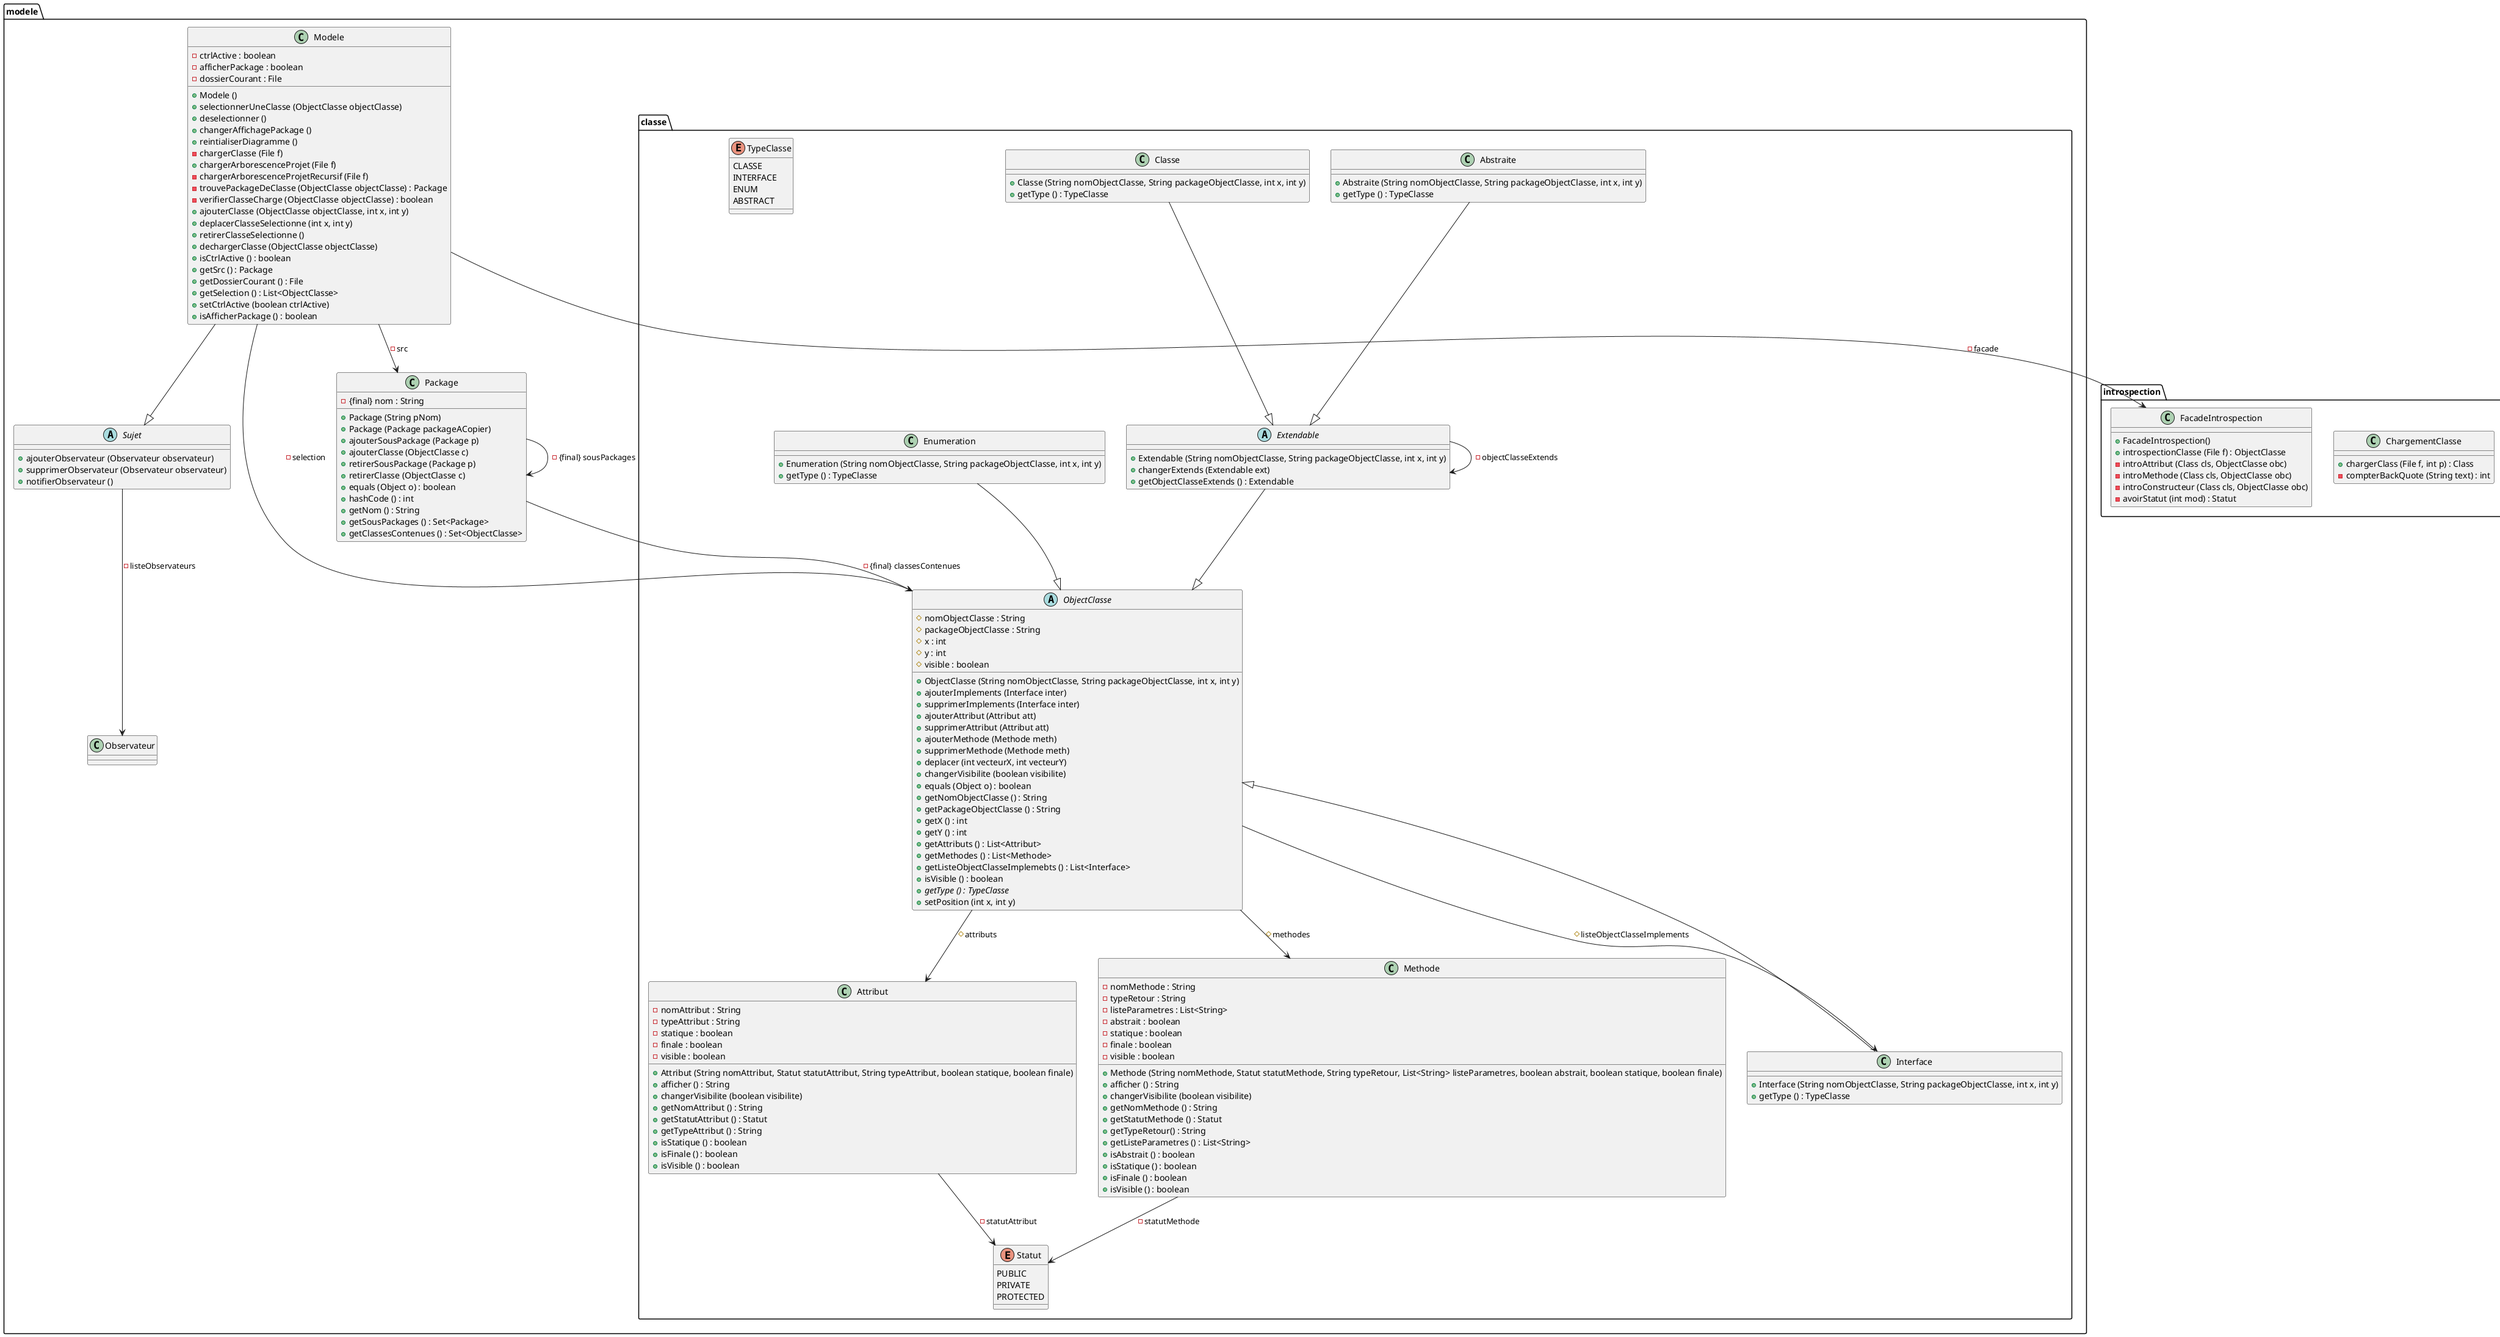 @startuml
package introspection {

    class ChargementClasse {
        + chargerClass (File f, int p) : Class
        - compterBackQuote (String text) : int
    }

    class FacadeIntrospection {
        + FacadeIntrospection()
        + introspectionClasse (File f) : ObjectClasse
        - introAttribut (Class cls, ObjectClasse obc)
        - introMethode (Class cls, ObjectClasse obc)
        - introConstructeur (Class cls, ObjectClasse obc)
        - avoirStatut (int mod) : Statut
    }

}

package modele {

    package classe {

        class Abstraite {
            + Abstraite (String nomObjectClasse, String packageObjectClasse, int x, int y)
            + getType () : TypeClasse
        }
        Abstraite --|> Extendable

        class Attribut {
            - nomAttribut : String 
            - typeAttribut : String 
            - statique : boolean
            - finale : boolean 
            - visible : boolean 
            + Attribut (String nomAttribut, Statut statutAttribut, String typeAttribut, boolean statique, boolean finale)
            + afficher () : String 
            + changerVisibilite (boolean visibilite)
            + getNomAttribut () : String 
            + getStatutAttribut () : Statut
            + getTypeAttribut () : String 
            + isStatique () : boolean 
            + isFinale () : boolean 
            + isVisible () : boolean 
        }
        Attribut --> Statut : - statutAttribut

        class Classe {
            + Classe (String nomObjectClasse, String packageObjectClasse, int x, int y)
            + getType () : TypeClasse
        }
        Classe --|> Extendable

        class Enumeration {
            + Enumeration (String nomObjectClasse, String packageObjectClasse, int x, int y)
            + getType () : TypeClasse
        }
        Enumeration --|> ObjectClasse 

        abstract Extendable {
            + Extendable (String nomObjectClasse, String packageObjectClasse, int x, int y)
            + changerExtends (Extendable ext)
            + getObjectClasseExtends () : Extendable
        }
        Extendable --> Extendable : - objectClasseExtends
        Extendable --|> ObjectClasse

        class Interface {
            + Interface (String nomObjectClasse, String packageObjectClasse, int x, int y)
            + getType () : TypeClasse
        }
        Interface --|> ObjectClasse 

        class Methode {
            - nomMethode : String 
            - typeRetour : String 
            - listeParametres : List<String>
            - abstrait : boolean 
            - statique : boolean 
            - finale : boolean 
            - visible : boolean 
            + Methode (String nomMethode, Statut statutMethode, String typeRetour, List<String> listeParametres, boolean abstrait, boolean statique, boolean finale)
            + afficher () : String 
            + changerVisibilite (boolean visibilite)
            + getNomMethode () : String 
            + getStatutMethode () : Statut 
            + getTypeRetour() : String 
            + getListeParametres () : List<String>
            + isAbstrait () : boolean 
            + isStatique () : boolean 
            + isFinale () : boolean 
            + isVisible () : boolean
        }
        Methode --> Statut : - statutMethode

        abstract ObjectClasse {
            # nomObjectClasse : String 
            # packageObjectClasse : String 
            # x : int 
            # y : int 
            # visible : boolean 
            + ObjectClasse (String nomObjectClasse, String packageObjectClasse, int x, int y)
            + ajouterImplements (Interface inter)
            + supprimerImplements (Interface inter)
            + ajouterAttribut (Attribut att) 
            + supprimerAttribut (Attribut att) 
            + ajouterMethode (Methode meth)
            + supprimerMethode (Methode meth)
            + deplacer (int vecteurX, int vecteurY)
            + changerVisibilite (boolean visibilite)
            + equals (Object o) : boolean 
            + getNomObjectClasse () : String 
            + getPackageObjectClasse () : String 
            + getX () : int 
            + getY () : int 
            + getAttributs () : List<Attribut>
            + getMethodes () : List<Methode>
            + getListeObjectClasseImplemebts () : List<Interface>
            + isVisible () : boolean 
            + {abstract} getType () : TypeClasse
            + setPosition (int x, int y)
        }
        ObjectClasse --> Attribut : # attributs
        ObjectClasse --> Methode : # methodes 
        ObjectClasse --> Interface : # listeObjectClasseImplements

        enum Statut {
            PUBLIC
            PRIVATE 
            PROTECTED
        }

        enum TypeClasse {
            CLASSE 
            INTERFACE 
            ENUM 
            ABSTRACT
        }

    }

    class Modele {
        - ctrlActive : boolean 
        - afficherPackage : boolean
        - dossierCourant : File  
        + Modele ()
        + selectionnerUneClasse (ObjectClasse objectClasse)
        + deselectionner ()
        + changerAffichagePackage () 
        + reintialiserDiagramme ()
        - chargerClasse (File f)
        + chargerArborescenceProjet (File f)
        - chargerArborescenceProjetRecursif (File f)
        - trouvePackageDeClasse (ObjectClasse objectClasse) : Package
        - verifierClasseCharge (ObjectClasse objectClasse) : boolean 
        + ajouterClasse (ObjectClasse objectClasse, int x, int y)
        + deplacerClasseSelectionne (int x, int y)
        + retirerClasseSelectionne ()
        + dechargerClasse (ObjectClasse objectClasse)
        + isCtrlActive () : boolean 
        + getSrc () : Package
        + getDossierCourant () : File 
        + getSelection () : List<ObjectClasse>
        + setCtrlActive (boolean ctrlActive)
        + isAfficherPackage () : boolean 
    }
    Modele --> Package : - src 
    Modele --> ObjectClasse : - selection
    Modele --> FacadeIntrospection : - facade
    Modele --|> Sujet 


    class Package {
        - {final} nom : String 
        + Package (String pNom)
        + Package (Package packageACopier)
        + ajouterSousPackage (Package p)
        + ajouterClasse (ObjectClasse c)
        + retirerSousPackage (Package p)
        + retirerClasse (ObjectClasse c)
        + equals (Object o) : boolean 
        + hashCode () : int 
        + getNom () : String 
        + getSousPackages () : Set<Package>
        + getClassesContenues () : Set<ObjectClasse>
    }
    Package --> ObjectClasse : - {final} classesContenues
    Package --> Package : - {final} sousPackages

    abstract Sujet {
        + ajouterObservateur (Observateur observateur)
        + supprimerObservateur (Observateur observateur)
        + notifierObservateur ()
    }
    Sujet --> Observateur : - listeObservateurs

}

package vue {

    interface Observateur {
        + actualiser (Sujet sujet)
    }

    class VueArborescence {
        + VueArborescence () 
        + actualiser (Sujet s)
        + creerBranche (DefaultMutableTreeNode noeud, Set<Package> souspackages, Set<ObjectClasse> classes) : DefaultMutableTreeNode
    }
    VueArborescence ..|> Observateur 
    VueArborescence --|> JScrollPane 
    
    class VueDiagramme {
        + actualiser (Sujet sujet)
    }
    VueDiagramme ..|> Observateur

}
@enduml